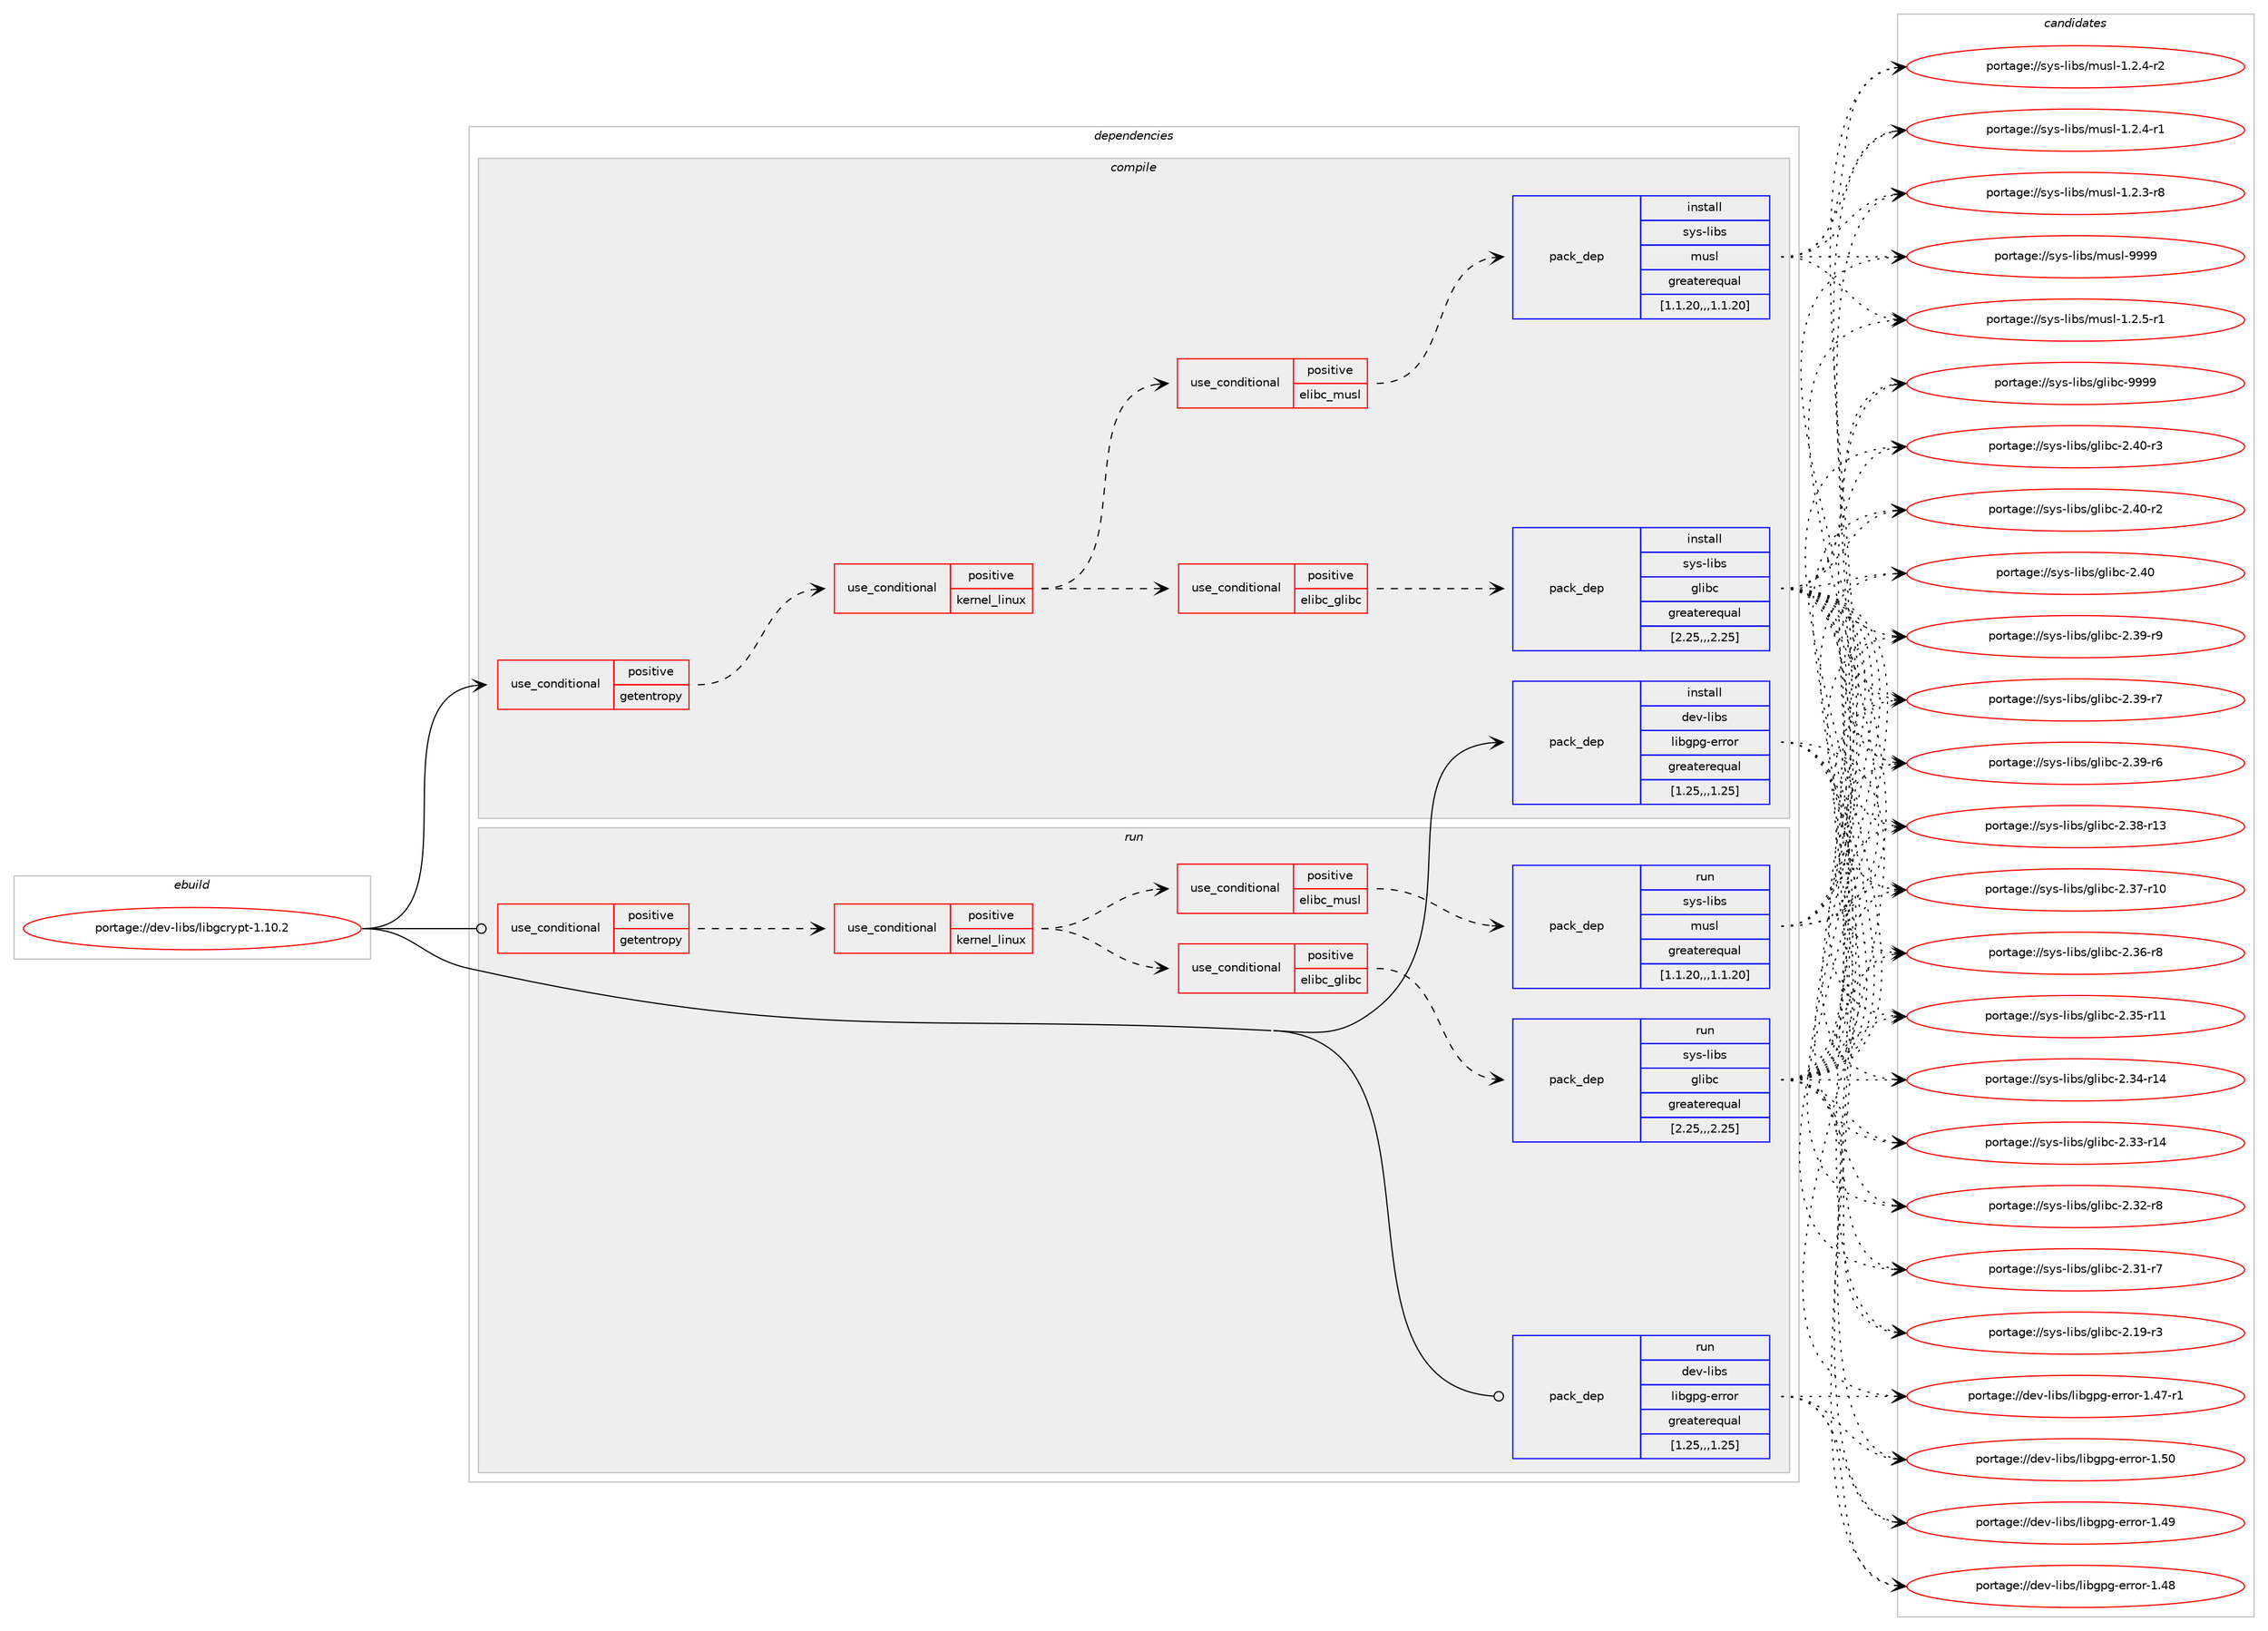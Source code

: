 digraph prolog {

# *************
# Graph options
# *************

newrank=true;
concentrate=true;
compound=true;
graph [rankdir=LR,fontname=Helvetica,fontsize=10,ranksep=1.5];#, ranksep=2.5, nodesep=0.2];
edge  [arrowhead=vee];
node  [fontname=Helvetica,fontsize=10];

# **********
# The ebuild
# **********

subgraph cluster_leftcol {
color=gray;
label=<<i>ebuild</i>>;
id [label="portage://dev-libs/libgcrypt-1.10.2", color=red, width=4, href="../dev-libs/libgcrypt-1.10.2.svg"];
}

# ****************
# The dependencies
# ****************

subgraph cluster_midcol {
color=gray;
label=<<i>dependencies</i>>;
subgraph cluster_compile {
fillcolor="#eeeeee";
style=filled;
label=<<i>compile</i>>;
subgraph cond156934 {
dependency604172 [label=<<TABLE BORDER="0" CELLBORDER="1" CELLSPACING="0" CELLPADDING="4"><TR><TD ROWSPAN="3" CELLPADDING="10">use_conditional</TD></TR><TR><TD>positive</TD></TR><TR><TD>getentropy</TD></TR></TABLE>>, shape=none, color=red];
subgraph cond156935 {
dependency604173 [label=<<TABLE BORDER="0" CELLBORDER="1" CELLSPACING="0" CELLPADDING="4"><TR><TD ROWSPAN="3" CELLPADDING="10">use_conditional</TD></TR><TR><TD>positive</TD></TR><TR><TD>kernel_linux</TD></TR></TABLE>>, shape=none, color=red];
subgraph cond156936 {
dependency604174 [label=<<TABLE BORDER="0" CELLBORDER="1" CELLSPACING="0" CELLPADDING="4"><TR><TD ROWSPAN="3" CELLPADDING="10">use_conditional</TD></TR><TR><TD>positive</TD></TR><TR><TD>elibc_glibc</TD></TR></TABLE>>, shape=none, color=red];
subgraph pack442474 {
dependency604175 [label=<<TABLE BORDER="0" CELLBORDER="1" CELLSPACING="0" CELLPADDING="4" WIDTH="220"><TR><TD ROWSPAN="6" CELLPADDING="30">pack_dep</TD></TR><TR><TD WIDTH="110">install</TD></TR><TR><TD>sys-libs</TD></TR><TR><TD>glibc</TD></TR><TR><TD>greaterequal</TD></TR><TR><TD>[2.25,,,2.25]</TD></TR></TABLE>>, shape=none, color=blue];
}
dependency604174:e -> dependency604175:w [weight=20,style="dashed",arrowhead="vee"];
}
dependency604173:e -> dependency604174:w [weight=20,style="dashed",arrowhead="vee"];
subgraph cond156937 {
dependency604176 [label=<<TABLE BORDER="0" CELLBORDER="1" CELLSPACING="0" CELLPADDING="4"><TR><TD ROWSPAN="3" CELLPADDING="10">use_conditional</TD></TR><TR><TD>positive</TD></TR><TR><TD>elibc_musl</TD></TR></TABLE>>, shape=none, color=red];
subgraph pack442475 {
dependency604177 [label=<<TABLE BORDER="0" CELLBORDER="1" CELLSPACING="0" CELLPADDING="4" WIDTH="220"><TR><TD ROWSPAN="6" CELLPADDING="30">pack_dep</TD></TR><TR><TD WIDTH="110">install</TD></TR><TR><TD>sys-libs</TD></TR><TR><TD>musl</TD></TR><TR><TD>greaterequal</TD></TR><TR><TD>[1.1.20,,,1.1.20]</TD></TR></TABLE>>, shape=none, color=blue];
}
dependency604176:e -> dependency604177:w [weight=20,style="dashed",arrowhead="vee"];
}
dependency604173:e -> dependency604176:w [weight=20,style="dashed",arrowhead="vee"];
}
dependency604172:e -> dependency604173:w [weight=20,style="dashed",arrowhead="vee"];
}
id:e -> dependency604172:w [weight=20,style="solid",arrowhead="vee"];
subgraph pack442476 {
dependency604178 [label=<<TABLE BORDER="0" CELLBORDER="1" CELLSPACING="0" CELLPADDING="4" WIDTH="220"><TR><TD ROWSPAN="6" CELLPADDING="30">pack_dep</TD></TR><TR><TD WIDTH="110">install</TD></TR><TR><TD>dev-libs</TD></TR><TR><TD>libgpg-error</TD></TR><TR><TD>greaterequal</TD></TR><TR><TD>[1.25,,,1.25]</TD></TR></TABLE>>, shape=none, color=blue];
}
id:e -> dependency604178:w [weight=20,style="solid",arrowhead="vee"];
}
subgraph cluster_compileandrun {
fillcolor="#eeeeee";
style=filled;
label=<<i>compile and run</i>>;
}
subgraph cluster_run {
fillcolor="#eeeeee";
style=filled;
label=<<i>run</i>>;
subgraph cond156938 {
dependency604179 [label=<<TABLE BORDER="0" CELLBORDER="1" CELLSPACING="0" CELLPADDING="4"><TR><TD ROWSPAN="3" CELLPADDING="10">use_conditional</TD></TR><TR><TD>positive</TD></TR><TR><TD>getentropy</TD></TR></TABLE>>, shape=none, color=red];
subgraph cond156939 {
dependency604180 [label=<<TABLE BORDER="0" CELLBORDER="1" CELLSPACING="0" CELLPADDING="4"><TR><TD ROWSPAN="3" CELLPADDING="10">use_conditional</TD></TR><TR><TD>positive</TD></TR><TR><TD>kernel_linux</TD></TR></TABLE>>, shape=none, color=red];
subgraph cond156940 {
dependency604181 [label=<<TABLE BORDER="0" CELLBORDER="1" CELLSPACING="0" CELLPADDING="4"><TR><TD ROWSPAN="3" CELLPADDING="10">use_conditional</TD></TR><TR><TD>positive</TD></TR><TR><TD>elibc_glibc</TD></TR></TABLE>>, shape=none, color=red];
subgraph pack442477 {
dependency604182 [label=<<TABLE BORDER="0" CELLBORDER="1" CELLSPACING="0" CELLPADDING="4" WIDTH="220"><TR><TD ROWSPAN="6" CELLPADDING="30">pack_dep</TD></TR><TR><TD WIDTH="110">run</TD></TR><TR><TD>sys-libs</TD></TR><TR><TD>glibc</TD></TR><TR><TD>greaterequal</TD></TR><TR><TD>[2.25,,,2.25]</TD></TR></TABLE>>, shape=none, color=blue];
}
dependency604181:e -> dependency604182:w [weight=20,style="dashed",arrowhead="vee"];
}
dependency604180:e -> dependency604181:w [weight=20,style="dashed",arrowhead="vee"];
subgraph cond156941 {
dependency604183 [label=<<TABLE BORDER="0" CELLBORDER="1" CELLSPACING="0" CELLPADDING="4"><TR><TD ROWSPAN="3" CELLPADDING="10">use_conditional</TD></TR><TR><TD>positive</TD></TR><TR><TD>elibc_musl</TD></TR></TABLE>>, shape=none, color=red];
subgraph pack442478 {
dependency604184 [label=<<TABLE BORDER="0" CELLBORDER="1" CELLSPACING="0" CELLPADDING="4" WIDTH="220"><TR><TD ROWSPAN="6" CELLPADDING="30">pack_dep</TD></TR><TR><TD WIDTH="110">run</TD></TR><TR><TD>sys-libs</TD></TR><TR><TD>musl</TD></TR><TR><TD>greaterequal</TD></TR><TR><TD>[1.1.20,,,1.1.20]</TD></TR></TABLE>>, shape=none, color=blue];
}
dependency604183:e -> dependency604184:w [weight=20,style="dashed",arrowhead="vee"];
}
dependency604180:e -> dependency604183:w [weight=20,style="dashed",arrowhead="vee"];
}
dependency604179:e -> dependency604180:w [weight=20,style="dashed",arrowhead="vee"];
}
id:e -> dependency604179:w [weight=20,style="solid",arrowhead="odot"];
subgraph pack442479 {
dependency604185 [label=<<TABLE BORDER="0" CELLBORDER="1" CELLSPACING="0" CELLPADDING="4" WIDTH="220"><TR><TD ROWSPAN="6" CELLPADDING="30">pack_dep</TD></TR><TR><TD WIDTH="110">run</TD></TR><TR><TD>dev-libs</TD></TR><TR><TD>libgpg-error</TD></TR><TR><TD>greaterequal</TD></TR><TR><TD>[1.25,,,1.25]</TD></TR></TABLE>>, shape=none, color=blue];
}
id:e -> dependency604185:w [weight=20,style="solid",arrowhead="odot"];
}
}

# **************
# The candidates
# **************

subgraph cluster_choices {
rank=same;
color=gray;
label=<<i>candidates</i>>;

subgraph choice442474 {
color=black;
nodesep=1;
choice11512111545108105981154710310810598994557575757 [label="portage://sys-libs/glibc-9999", color=red, width=4,href="../sys-libs/glibc-9999.svg"];
choice115121115451081059811547103108105989945504652484511451 [label="portage://sys-libs/glibc-2.40-r3", color=red, width=4,href="../sys-libs/glibc-2.40-r3.svg"];
choice115121115451081059811547103108105989945504652484511450 [label="portage://sys-libs/glibc-2.40-r2", color=red, width=4,href="../sys-libs/glibc-2.40-r2.svg"];
choice11512111545108105981154710310810598994550465248 [label="portage://sys-libs/glibc-2.40", color=red, width=4,href="../sys-libs/glibc-2.40.svg"];
choice115121115451081059811547103108105989945504651574511457 [label="portage://sys-libs/glibc-2.39-r9", color=red, width=4,href="../sys-libs/glibc-2.39-r9.svg"];
choice115121115451081059811547103108105989945504651574511455 [label="portage://sys-libs/glibc-2.39-r7", color=red, width=4,href="../sys-libs/glibc-2.39-r7.svg"];
choice115121115451081059811547103108105989945504651574511454 [label="portage://sys-libs/glibc-2.39-r6", color=red, width=4,href="../sys-libs/glibc-2.39-r6.svg"];
choice11512111545108105981154710310810598994550465156451144951 [label="portage://sys-libs/glibc-2.38-r13", color=red, width=4,href="../sys-libs/glibc-2.38-r13.svg"];
choice11512111545108105981154710310810598994550465155451144948 [label="portage://sys-libs/glibc-2.37-r10", color=red, width=4,href="../sys-libs/glibc-2.37-r10.svg"];
choice115121115451081059811547103108105989945504651544511456 [label="portage://sys-libs/glibc-2.36-r8", color=red, width=4,href="../sys-libs/glibc-2.36-r8.svg"];
choice11512111545108105981154710310810598994550465153451144949 [label="portage://sys-libs/glibc-2.35-r11", color=red, width=4,href="../sys-libs/glibc-2.35-r11.svg"];
choice11512111545108105981154710310810598994550465152451144952 [label="portage://sys-libs/glibc-2.34-r14", color=red, width=4,href="../sys-libs/glibc-2.34-r14.svg"];
choice11512111545108105981154710310810598994550465151451144952 [label="portage://sys-libs/glibc-2.33-r14", color=red, width=4,href="../sys-libs/glibc-2.33-r14.svg"];
choice115121115451081059811547103108105989945504651504511456 [label="portage://sys-libs/glibc-2.32-r8", color=red, width=4,href="../sys-libs/glibc-2.32-r8.svg"];
choice115121115451081059811547103108105989945504651494511455 [label="portage://sys-libs/glibc-2.31-r7", color=red, width=4,href="../sys-libs/glibc-2.31-r7.svg"];
choice115121115451081059811547103108105989945504649574511451 [label="portage://sys-libs/glibc-2.19-r3", color=red, width=4,href="../sys-libs/glibc-2.19-r3.svg"];
dependency604175:e -> choice11512111545108105981154710310810598994557575757:w [style=dotted,weight="100"];
dependency604175:e -> choice115121115451081059811547103108105989945504652484511451:w [style=dotted,weight="100"];
dependency604175:e -> choice115121115451081059811547103108105989945504652484511450:w [style=dotted,weight="100"];
dependency604175:e -> choice11512111545108105981154710310810598994550465248:w [style=dotted,weight="100"];
dependency604175:e -> choice115121115451081059811547103108105989945504651574511457:w [style=dotted,weight="100"];
dependency604175:e -> choice115121115451081059811547103108105989945504651574511455:w [style=dotted,weight="100"];
dependency604175:e -> choice115121115451081059811547103108105989945504651574511454:w [style=dotted,weight="100"];
dependency604175:e -> choice11512111545108105981154710310810598994550465156451144951:w [style=dotted,weight="100"];
dependency604175:e -> choice11512111545108105981154710310810598994550465155451144948:w [style=dotted,weight="100"];
dependency604175:e -> choice115121115451081059811547103108105989945504651544511456:w [style=dotted,weight="100"];
dependency604175:e -> choice11512111545108105981154710310810598994550465153451144949:w [style=dotted,weight="100"];
dependency604175:e -> choice11512111545108105981154710310810598994550465152451144952:w [style=dotted,weight="100"];
dependency604175:e -> choice11512111545108105981154710310810598994550465151451144952:w [style=dotted,weight="100"];
dependency604175:e -> choice115121115451081059811547103108105989945504651504511456:w [style=dotted,weight="100"];
dependency604175:e -> choice115121115451081059811547103108105989945504651494511455:w [style=dotted,weight="100"];
dependency604175:e -> choice115121115451081059811547103108105989945504649574511451:w [style=dotted,weight="100"];
}
subgraph choice442475 {
color=black;
nodesep=1;
choice1151211154510810598115471091171151084557575757 [label="portage://sys-libs/musl-9999", color=red, width=4,href="../sys-libs/musl-9999.svg"];
choice1151211154510810598115471091171151084549465046534511449 [label="portage://sys-libs/musl-1.2.5-r1", color=red, width=4,href="../sys-libs/musl-1.2.5-r1.svg"];
choice1151211154510810598115471091171151084549465046524511450 [label="portage://sys-libs/musl-1.2.4-r2", color=red, width=4,href="../sys-libs/musl-1.2.4-r2.svg"];
choice1151211154510810598115471091171151084549465046524511449 [label="portage://sys-libs/musl-1.2.4-r1", color=red, width=4,href="../sys-libs/musl-1.2.4-r1.svg"];
choice1151211154510810598115471091171151084549465046514511456 [label="portage://sys-libs/musl-1.2.3-r8", color=red, width=4,href="../sys-libs/musl-1.2.3-r8.svg"];
dependency604177:e -> choice1151211154510810598115471091171151084557575757:w [style=dotted,weight="100"];
dependency604177:e -> choice1151211154510810598115471091171151084549465046534511449:w [style=dotted,weight="100"];
dependency604177:e -> choice1151211154510810598115471091171151084549465046524511450:w [style=dotted,weight="100"];
dependency604177:e -> choice1151211154510810598115471091171151084549465046524511449:w [style=dotted,weight="100"];
dependency604177:e -> choice1151211154510810598115471091171151084549465046514511456:w [style=dotted,weight="100"];
}
subgraph choice442476 {
color=black;
nodesep=1;
choice10010111845108105981154710810598103112103451011141141111144549465348 [label="portage://dev-libs/libgpg-error-1.50", color=red, width=4,href="../dev-libs/libgpg-error-1.50.svg"];
choice10010111845108105981154710810598103112103451011141141111144549465257 [label="portage://dev-libs/libgpg-error-1.49", color=red, width=4,href="../dev-libs/libgpg-error-1.49.svg"];
choice10010111845108105981154710810598103112103451011141141111144549465256 [label="portage://dev-libs/libgpg-error-1.48", color=red, width=4,href="../dev-libs/libgpg-error-1.48.svg"];
choice100101118451081059811547108105981031121034510111411411111445494652554511449 [label="portage://dev-libs/libgpg-error-1.47-r1", color=red, width=4,href="../dev-libs/libgpg-error-1.47-r1.svg"];
dependency604178:e -> choice10010111845108105981154710810598103112103451011141141111144549465348:w [style=dotted,weight="100"];
dependency604178:e -> choice10010111845108105981154710810598103112103451011141141111144549465257:w [style=dotted,weight="100"];
dependency604178:e -> choice10010111845108105981154710810598103112103451011141141111144549465256:w [style=dotted,weight="100"];
dependency604178:e -> choice100101118451081059811547108105981031121034510111411411111445494652554511449:w [style=dotted,weight="100"];
}
subgraph choice442477 {
color=black;
nodesep=1;
choice11512111545108105981154710310810598994557575757 [label="portage://sys-libs/glibc-9999", color=red, width=4,href="../sys-libs/glibc-9999.svg"];
choice115121115451081059811547103108105989945504652484511451 [label="portage://sys-libs/glibc-2.40-r3", color=red, width=4,href="../sys-libs/glibc-2.40-r3.svg"];
choice115121115451081059811547103108105989945504652484511450 [label="portage://sys-libs/glibc-2.40-r2", color=red, width=4,href="../sys-libs/glibc-2.40-r2.svg"];
choice11512111545108105981154710310810598994550465248 [label="portage://sys-libs/glibc-2.40", color=red, width=4,href="../sys-libs/glibc-2.40.svg"];
choice115121115451081059811547103108105989945504651574511457 [label="portage://sys-libs/glibc-2.39-r9", color=red, width=4,href="../sys-libs/glibc-2.39-r9.svg"];
choice115121115451081059811547103108105989945504651574511455 [label="portage://sys-libs/glibc-2.39-r7", color=red, width=4,href="../sys-libs/glibc-2.39-r7.svg"];
choice115121115451081059811547103108105989945504651574511454 [label="portage://sys-libs/glibc-2.39-r6", color=red, width=4,href="../sys-libs/glibc-2.39-r6.svg"];
choice11512111545108105981154710310810598994550465156451144951 [label="portage://sys-libs/glibc-2.38-r13", color=red, width=4,href="../sys-libs/glibc-2.38-r13.svg"];
choice11512111545108105981154710310810598994550465155451144948 [label="portage://sys-libs/glibc-2.37-r10", color=red, width=4,href="../sys-libs/glibc-2.37-r10.svg"];
choice115121115451081059811547103108105989945504651544511456 [label="portage://sys-libs/glibc-2.36-r8", color=red, width=4,href="../sys-libs/glibc-2.36-r8.svg"];
choice11512111545108105981154710310810598994550465153451144949 [label="portage://sys-libs/glibc-2.35-r11", color=red, width=4,href="../sys-libs/glibc-2.35-r11.svg"];
choice11512111545108105981154710310810598994550465152451144952 [label="portage://sys-libs/glibc-2.34-r14", color=red, width=4,href="../sys-libs/glibc-2.34-r14.svg"];
choice11512111545108105981154710310810598994550465151451144952 [label="portage://sys-libs/glibc-2.33-r14", color=red, width=4,href="../sys-libs/glibc-2.33-r14.svg"];
choice115121115451081059811547103108105989945504651504511456 [label="portage://sys-libs/glibc-2.32-r8", color=red, width=4,href="../sys-libs/glibc-2.32-r8.svg"];
choice115121115451081059811547103108105989945504651494511455 [label="portage://sys-libs/glibc-2.31-r7", color=red, width=4,href="../sys-libs/glibc-2.31-r7.svg"];
choice115121115451081059811547103108105989945504649574511451 [label="portage://sys-libs/glibc-2.19-r3", color=red, width=4,href="../sys-libs/glibc-2.19-r3.svg"];
dependency604182:e -> choice11512111545108105981154710310810598994557575757:w [style=dotted,weight="100"];
dependency604182:e -> choice115121115451081059811547103108105989945504652484511451:w [style=dotted,weight="100"];
dependency604182:e -> choice115121115451081059811547103108105989945504652484511450:w [style=dotted,weight="100"];
dependency604182:e -> choice11512111545108105981154710310810598994550465248:w [style=dotted,weight="100"];
dependency604182:e -> choice115121115451081059811547103108105989945504651574511457:w [style=dotted,weight="100"];
dependency604182:e -> choice115121115451081059811547103108105989945504651574511455:w [style=dotted,weight="100"];
dependency604182:e -> choice115121115451081059811547103108105989945504651574511454:w [style=dotted,weight="100"];
dependency604182:e -> choice11512111545108105981154710310810598994550465156451144951:w [style=dotted,weight="100"];
dependency604182:e -> choice11512111545108105981154710310810598994550465155451144948:w [style=dotted,weight="100"];
dependency604182:e -> choice115121115451081059811547103108105989945504651544511456:w [style=dotted,weight="100"];
dependency604182:e -> choice11512111545108105981154710310810598994550465153451144949:w [style=dotted,weight="100"];
dependency604182:e -> choice11512111545108105981154710310810598994550465152451144952:w [style=dotted,weight="100"];
dependency604182:e -> choice11512111545108105981154710310810598994550465151451144952:w [style=dotted,weight="100"];
dependency604182:e -> choice115121115451081059811547103108105989945504651504511456:w [style=dotted,weight="100"];
dependency604182:e -> choice115121115451081059811547103108105989945504651494511455:w [style=dotted,weight="100"];
dependency604182:e -> choice115121115451081059811547103108105989945504649574511451:w [style=dotted,weight="100"];
}
subgraph choice442478 {
color=black;
nodesep=1;
choice1151211154510810598115471091171151084557575757 [label="portage://sys-libs/musl-9999", color=red, width=4,href="../sys-libs/musl-9999.svg"];
choice1151211154510810598115471091171151084549465046534511449 [label="portage://sys-libs/musl-1.2.5-r1", color=red, width=4,href="../sys-libs/musl-1.2.5-r1.svg"];
choice1151211154510810598115471091171151084549465046524511450 [label="portage://sys-libs/musl-1.2.4-r2", color=red, width=4,href="../sys-libs/musl-1.2.4-r2.svg"];
choice1151211154510810598115471091171151084549465046524511449 [label="portage://sys-libs/musl-1.2.4-r1", color=red, width=4,href="../sys-libs/musl-1.2.4-r1.svg"];
choice1151211154510810598115471091171151084549465046514511456 [label="portage://sys-libs/musl-1.2.3-r8", color=red, width=4,href="../sys-libs/musl-1.2.3-r8.svg"];
dependency604184:e -> choice1151211154510810598115471091171151084557575757:w [style=dotted,weight="100"];
dependency604184:e -> choice1151211154510810598115471091171151084549465046534511449:w [style=dotted,weight="100"];
dependency604184:e -> choice1151211154510810598115471091171151084549465046524511450:w [style=dotted,weight="100"];
dependency604184:e -> choice1151211154510810598115471091171151084549465046524511449:w [style=dotted,weight="100"];
dependency604184:e -> choice1151211154510810598115471091171151084549465046514511456:w [style=dotted,weight="100"];
}
subgraph choice442479 {
color=black;
nodesep=1;
choice10010111845108105981154710810598103112103451011141141111144549465348 [label="portage://dev-libs/libgpg-error-1.50", color=red, width=4,href="../dev-libs/libgpg-error-1.50.svg"];
choice10010111845108105981154710810598103112103451011141141111144549465257 [label="portage://dev-libs/libgpg-error-1.49", color=red, width=4,href="../dev-libs/libgpg-error-1.49.svg"];
choice10010111845108105981154710810598103112103451011141141111144549465256 [label="portage://dev-libs/libgpg-error-1.48", color=red, width=4,href="../dev-libs/libgpg-error-1.48.svg"];
choice100101118451081059811547108105981031121034510111411411111445494652554511449 [label="portage://dev-libs/libgpg-error-1.47-r1", color=red, width=4,href="../dev-libs/libgpg-error-1.47-r1.svg"];
dependency604185:e -> choice10010111845108105981154710810598103112103451011141141111144549465348:w [style=dotted,weight="100"];
dependency604185:e -> choice10010111845108105981154710810598103112103451011141141111144549465257:w [style=dotted,weight="100"];
dependency604185:e -> choice10010111845108105981154710810598103112103451011141141111144549465256:w [style=dotted,weight="100"];
dependency604185:e -> choice100101118451081059811547108105981031121034510111411411111445494652554511449:w [style=dotted,weight="100"];
}
}

}
